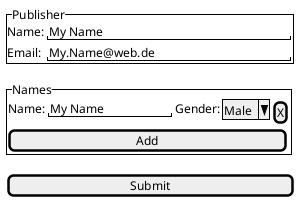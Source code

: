 @startsalt Submitname MockUp
{
    {^"Publisher"
     Name:  | "                       My Name"
     Email: | "                My.Name@web.de"
    }

    {^"Names"
     { Name:  | "        My Name" | Gender: | ^Male^ | [X] }
     [  Add                             ]
    }

    [  Submit                           ]
}
@endsalt